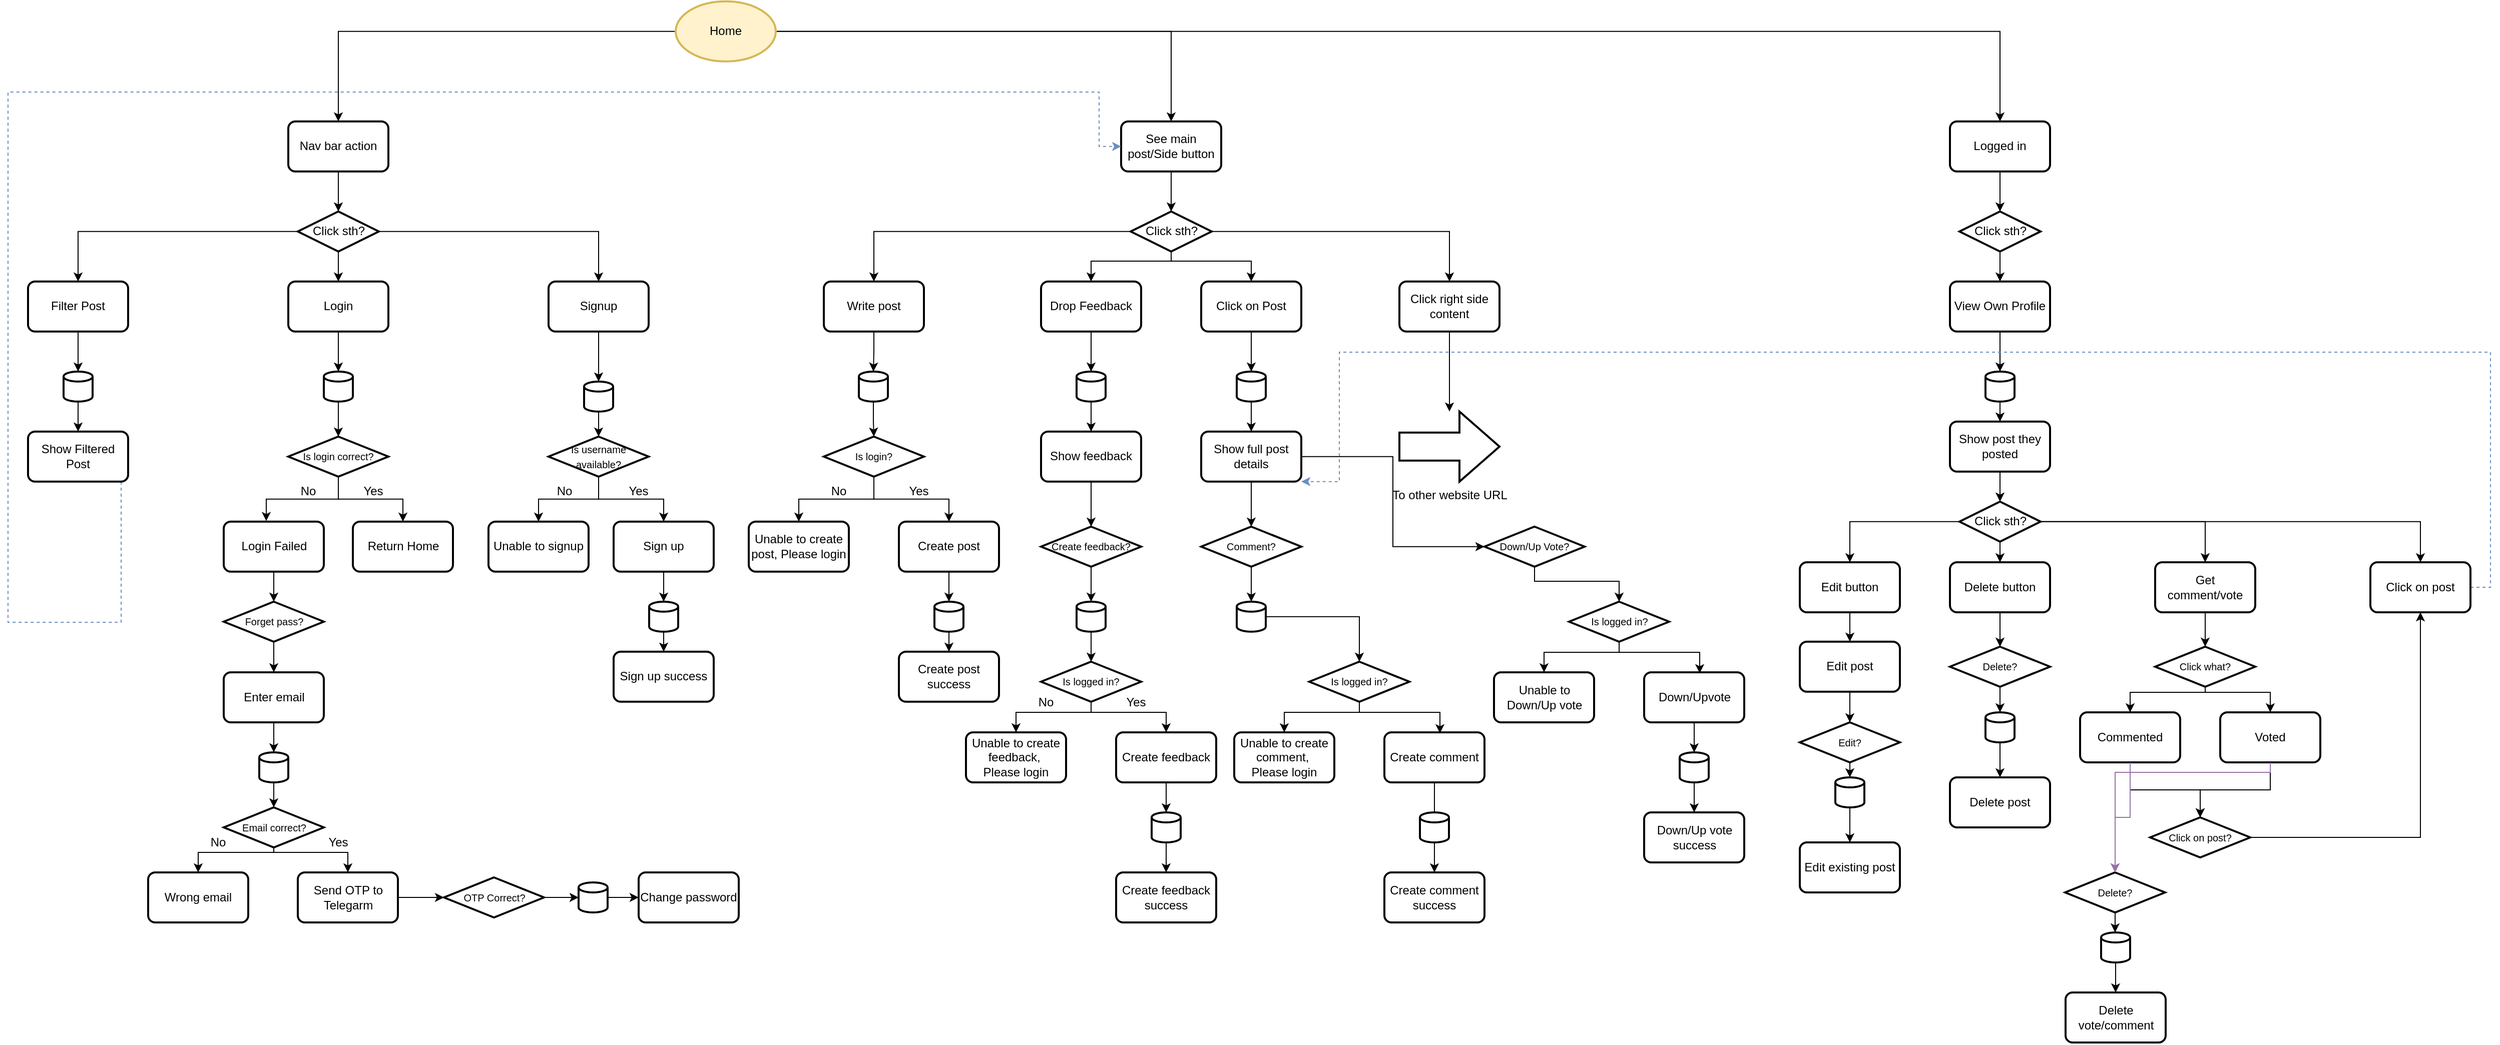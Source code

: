 <mxfile version="24.5.2" type="github">
  <diagram name="Page-1" id="9okEY_vL0eP9tNOJIynl">
    <mxGraphModel dx="2465" dy="857" grid="1" gridSize="10" guides="1" tooltips="1" connect="1" arrows="1" fold="1" page="1" pageScale="1" pageWidth="850" pageHeight="1100" math="0" shadow="0">
      <root>
        <mxCell id="0" />
        <mxCell id="1" parent="0" />
        <mxCell id="3vHU1Un_TV8UR1uH7hlG-50" style="edgeStyle=orthogonalEdgeStyle;rounded=0;orthogonalLoop=1;jettySize=auto;html=1;entryX=0.5;entryY=0;entryDx=0;entryDy=0;" parent="1" source="3vHU1Un_TV8UR1uH7hlG-2" target="3vHU1Un_TV8UR1uH7hlG-6" edge="1">
          <mxGeometry relative="1" as="geometry" />
        </mxCell>
        <mxCell id="3vHU1Un_TV8UR1uH7hlG-51" style="edgeStyle=orthogonalEdgeStyle;rounded=0;orthogonalLoop=1;jettySize=auto;html=1;entryX=0.5;entryY=0;entryDx=0;entryDy=0;" parent="1" source="3vHU1Un_TV8UR1uH7hlG-2" target="3vHU1Un_TV8UR1uH7hlG-7" edge="1">
          <mxGeometry relative="1" as="geometry" />
        </mxCell>
        <mxCell id="ssr1r7RSFUdEvy3FgANV-2" style="edgeStyle=orthogonalEdgeStyle;rounded=0;orthogonalLoop=1;jettySize=auto;html=1;entryX=0.5;entryY=0;entryDx=0;entryDy=0;" edge="1" parent="1" source="3vHU1Un_TV8UR1uH7hlG-2" target="ssr1r7RSFUdEvy3FgANV-1">
          <mxGeometry relative="1" as="geometry" />
        </mxCell>
        <mxCell id="3vHU1Un_TV8UR1uH7hlG-2" value="Home" style="strokeWidth=2;html=1;shape=mxgraph.flowchart.start_1;whiteSpace=wrap;fillColor=#fff2cc;strokeColor=#d6b656;" parent="1" vertex="1">
          <mxGeometry x="-163" y="49.37" width="100" height="60" as="geometry" />
        </mxCell>
        <mxCell id="3vHU1Un_TV8UR1uH7hlG-6" value="Nav bar action" style="rounded=1;whiteSpace=wrap;html=1;absoluteArcSize=1;arcSize=14;strokeWidth=2;" parent="1" vertex="1">
          <mxGeometry x="-550" y="169.37" width="100" height="50" as="geometry" />
        </mxCell>
        <mxCell id="3vHU1Un_TV8UR1uH7hlG-54" value="" style="edgeStyle=orthogonalEdgeStyle;rounded=0;orthogonalLoop=1;jettySize=auto;html=1;" parent="1" source="3vHU1Un_TV8UR1uH7hlG-7" target="3vHU1Un_TV8UR1uH7hlG-53" edge="1">
          <mxGeometry relative="1" as="geometry" />
        </mxCell>
        <mxCell id="3vHU1Un_TV8UR1uH7hlG-7" value="See main post/Side button" style="rounded=1;whiteSpace=wrap;html=1;absoluteArcSize=1;arcSize=14;strokeWidth=2;" parent="1" vertex="1">
          <mxGeometry x="282" y="169.37" width="100" height="50" as="geometry" />
        </mxCell>
        <mxCell id="3vHU1Un_TV8UR1uH7hlG-14" style="edgeStyle=orthogonalEdgeStyle;rounded=0;orthogonalLoop=1;jettySize=auto;html=1;entryX=0.5;entryY=0;entryDx=0;entryDy=0;" parent="1" source="3vHU1Un_TV8UR1uH7hlG-9" target="3vHU1Un_TV8UR1uH7hlG-12" edge="1">
          <mxGeometry relative="1" as="geometry" />
        </mxCell>
        <mxCell id="3vHU1Un_TV8UR1uH7hlG-15" style="edgeStyle=orthogonalEdgeStyle;rounded=0;orthogonalLoop=1;jettySize=auto;html=1;entryX=0.5;entryY=0;entryDx=0;entryDy=0;" parent="1" source="3vHU1Un_TV8UR1uH7hlG-9" target="3vHU1Un_TV8UR1uH7hlG-11" edge="1">
          <mxGeometry relative="1" as="geometry" />
        </mxCell>
        <mxCell id="3vHU1Un_TV8UR1uH7hlG-16" style="edgeStyle=orthogonalEdgeStyle;rounded=0;orthogonalLoop=1;jettySize=auto;html=1;entryX=0.5;entryY=0;entryDx=0;entryDy=0;" parent="1" source="3vHU1Un_TV8UR1uH7hlG-9" target="3vHU1Un_TV8UR1uH7hlG-13" edge="1">
          <mxGeometry relative="1" as="geometry" />
        </mxCell>
        <mxCell id="3vHU1Un_TV8UR1uH7hlG-9" value="Click sth?" style="strokeWidth=2;html=1;shape=mxgraph.flowchart.decision;whiteSpace=wrap;" parent="1" vertex="1">
          <mxGeometry x="-540.5" y="259.37" width="81" height="40" as="geometry" />
        </mxCell>
        <mxCell id="3vHU1Un_TV8UR1uH7hlG-10" style="edgeStyle=orthogonalEdgeStyle;rounded=0;orthogonalLoop=1;jettySize=auto;html=1;entryX=0.5;entryY=0;entryDx=0;entryDy=0;entryPerimeter=0;" parent="1" source="3vHU1Un_TV8UR1uH7hlG-6" target="3vHU1Un_TV8UR1uH7hlG-9" edge="1">
          <mxGeometry relative="1" as="geometry" />
        </mxCell>
        <mxCell id="3vHU1Un_TV8UR1uH7hlG-11" value="Filter Post&lt;span style=&quot;color: rgba(0, 0, 0, 0); font-family: monospace; font-size: 0px; text-align: start; text-wrap: nowrap;&quot;&gt;%3CmxGraphModel%3E%3Croot%3E%3CmxCell%20id%3D%220%22%2F%3E%3CmxCell%20id%3D%221%22%20parent%3D%220%22%2F%3E%3CmxCell%20id%3D%222%22%20value%3D%22Nav%20bar%20action%22%20style%3D%22rounded%3D1%3BwhiteSpace%3Dwrap%3Bhtml%3D1%3BabsoluteArcSize%3D1%3BarcSize%3D14%3BstrokeWidth%3D2%3B%22%20vertex%3D%221%22%20parent%3D%221%22%3E%3CmxGeometry%20x%3D%22259%22%20y%3D%22160%22%20width%3D%22100%22%20height%3D%2250%22%20as%3D%22geometry%22%2F%3E%3C%2FmxCell%3E%3C%2Froot%3E%3C%2FmxGraphModel%3E&lt;/span&gt;" style="rounded=1;whiteSpace=wrap;html=1;absoluteArcSize=1;arcSize=14;strokeWidth=2;" parent="1" vertex="1">
          <mxGeometry x="-810" y="329.37" width="100" height="50" as="geometry" />
        </mxCell>
        <mxCell id="3vHU1Un_TV8UR1uH7hlG-12" value="&lt;div style=&quot;text-align: center;&quot;&gt;&lt;span style=&quot;text-align: start; background-color: initial;&quot;&gt;Login&lt;/span&gt;&lt;span style=&quot;color: rgba(0, 0, 0, 0); font-family: monospace; font-size: 0px; text-align: start; text-wrap: nowrap; background-color: initial;&quot;&gt;%3CmxGraphModel%3E%3Croot%3E%3CmxCell%20id%3D%220%22%2F%3E%3CmxCell%20id%3D%221%22%20parent%3D%220%22%2F%3E%3CmxCell%20id%3D%222%22%20value%3D%22Nav%20bar%20action%22%20style%3D%22rounded%3D1%3BwhiteSpace%3Dwrap%3Bhtml%3D1%3BabsoluteArcSize%3D1%3BarcSize%3D14%3BstrokeWidth%3D2%3B%22%20vertex%3D%221%22%20parent%3D%221%22%3E%3CmxGeometry%20x%3D%22259%22%20y%3D%22160%22%20width%3D%22100%22%20height%3D%2250%22%20as%3D%22geometry%22%2F%3E%3C%2FmxCell%3E%3C%2Froot%3E%3C%2FmxGraphModel%3E&lt;/span&gt;&lt;/div&gt;" style="rounded=1;whiteSpace=wrap;html=1;absoluteArcSize=1;arcSize=14;strokeWidth=2;" parent="1" vertex="1">
          <mxGeometry x="-550" y="329.37" width="100" height="50" as="geometry" />
        </mxCell>
        <mxCell id="3vHU1Un_TV8UR1uH7hlG-13" value="Signup" style="rounded=1;whiteSpace=wrap;html=1;absoluteArcSize=1;arcSize=14;strokeWidth=2;" parent="1" vertex="1">
          <mxGeometry x="-290" y="329.37" width="100" height="50" as="geometry" />
        </mxCell>
        <mxCell id="3vHU1Un_TV8UR1uH7hlG-17" value="" style="strokeWidth=2;html=1;shape=mxgraph.flowchart.database;whiteSpace=wrap;" parent="1" vertex="1">
          <mxGeometry x="-774.5" y="419.37" width="29" height="30" as="geometry" />
        </mxCell>
        <mxCell id="3vHU1Un_TV8UR1uH7hlG-18" style="edgeStyle=orthogonalEdgeStyle;rounded=0;orthogonalLoop=1;jettySize=auto;html=1;entryX=0.5;entryY=0;entryDx=0;entryDy=0;entryPerimeter=0;" parent="1" source="3vHU1Un_TV8UR1uH7hlG-11" target="3vHU1Un_TV8UR1uH7hlG-17" edge="1">
          <mxGeometry relative="1" as="geometry" />
        </mxCell>
        <mxCell id="3vHU1Un_TV8UR1uH7hlG-20" style="edgeStyle=orthogonalEdgeStyle;rounded=0;orthogonalLoop=1;jettySize=auto;html=1;entryX=0.5;entryY=0;entryDx=0;entryDy=0;" parent="1" source="3vHU1Un_TV8UR1uH7hlG-17" target="3vHU1Un_TV8UR1uH7hlG-21" edge="1">
          <mxGeometry relative="1" as="geometry">
            <mxPoint x="-639.0" y="469.37" as="targetPoint" />
          </mxGeometry>
        </mxCell>
        <mxCell id="3vHU1Un_TV8UR1uH7hlG-52" style="edgeStyle=orthogonalEdgeStyle;rounded=0;orthogonalLoop=1;jettySize=auto;html=1;entryX=0;entryY=0.5;entryDx=0;entryDy=0;dashed=1;fillColor=#dae8fc;strokeColor=#6c8ebf;" parent="1" source="3vHU1Un_TV8UR1uH7hlG-21" target="3vHU1Un_TV8UR1uH7hlG-7" edge="1">
          <mxGeometry relative="1" as="geometry">
            <Array as="points">
              <mxPoint x="-717" y="670" />
              <mxPoint x="-830" y="670" />
              <mxPoint x="-830" y="140" />
              <mxPoint x="260" y="140" />
              <mxPoint x="260" y="194" />
            </Array>
          </mxGeometry>
        </mxCell>
        <mxCell id="3vHU1Un_TV8UR1uH7hlG-21" value="Show Filtered Post" style="rounded=1;whiteSpace=wrap;html=1;absoluteArcSize=1;arcSize=14;strokeWidth=2;" parent="1" vertex="1">
          <mxGeometry x="-810" y="479.37" width="100" height="50" as="geometry" />
        </mxCell>
        <mxCell id="3vHU1Un_TV8UR1uH7hlG-31" style="edgeStyle=orthogonalEdgeStyle;rounded=0;orthogonalLoop=1;jettySize=auto;html=1;entryX=0.5;entryY=0;entryDx=0;entryDy=0;" parent="1" source="3vHU1Un_TV8UR1uH7hlG-22" target="3vHU1Un_TV8UR1uH7hlG-27" edge="1">
          <mxGeometry relative="1" as="geometry" />
        </mxCell>
        <mxCell id="3vHU1Un_TV8UR1uH7hlG-22" value="&lt;font style=&quot;font-size: 10px;&quot;&gt;Is login correct?&lt;/font&gt;" style="strokeWidth=2;html=1;shape=mxgraph.flowchart.decision;whiteSpace=wrap;" parent="1" vertex="1">
          <mxGeometry x="-550" y="484.37" width="100" height="40" as="geometry" />
        </mxCell>
        <mxCell id="3vHU1Un_TV8UR1uH7hlG-23" value="" style="strokeWidth=2;html=1;shape=mxgraph.flowchart.database;whiteSpace=wrap;" parent="1" vertex="1">
          <mxGeometry x="-514.5" y="419.37" width="29" height="30" as="geometry" />
        </mxCell>
        <mxCell id="3vHU1Un_TV8UR1uH7hlG-24" style="edgeStyle=orthogonalEdgeStyle;rounded=0;orthogonalLoop=1;jettySize=auto;html=1;entryX=0.5;entryY=0;entryDx=0;entryDy=0;entryPerimeter=0;" parent="1" source="3vHU1Un_TV8UR1uH7hlG-12" target="3vHU1Un_TV8UR1uH7hlG-23" edge="1">
          <mxGeometry relative="1" as="geometry" />
        </mxCell>
        <mxCell id="3vHU1Un_TV8UR1uH7hlG-25" style="edgeStyle=orthogonalEdgeStyle;rounded=0;orthogonalLoop=1;jettySize=auto;html=1;entryX=0.5;entryY=0;entryDx=0;entryDy=0;entryPerimeter=0;" parent="1" source="3vHU1Un_TV8UR1uH7hlG-23" target="3vHU1Un_TV8UR1uH7hlG-22" edge="1">
          <mxGeometry relative="1" as="geometry" />
        </mxCell>
        <mxCell id="3vHU1Un_TV8UR1uH7hlG-26" value="&lt;div style=&quot;text-align: start;&quot;&gt;Login Failed&lt;/div&gt;" style="rounded=1;whiteSpace=wrap;html=1;absoluteArcSize=1;arcSize=14;strokeWidth=2;" parent="1" vertex="1">
          <mxGeometry x="-614.5" y="569.37" width="100" height="50" as="geometry" />
        </mxCell>
        <mxCell id="3vHU1Un_TV8UR1uH7hlG-27" value="&lt;div style=&quot;text-align: start;&quot;&gt;Return Home&lt;/div&gt;" style="rounded=1;whiteSpace=wrap;html=1;absoluteArcSize=1;arcSize=14;strokeWidth=2;" parent="1" vertex="1">
          <mxGeometry x="-485.5" y="569.37" width="100" height="50" as="geometry" />
        </mxCell>
        <mxCell id="3vHU1Un_TV8UR1uH7hlG-30" style="edgeStyle=orthogonalEdgeStyle;rounded=0;orthogonalLoop=1;jettySize=auto;html=1;entryX=0.425;entryY=-0.012;entryDx=0;entryDy=0;entryPerimeter=0;" parent="1" source="3vHU1Un_TV8UR1uH7hlG-22" target="3vHU1Un_TV8UR1uH7hlG-26" edge="1">
          <mxGeometry relative="1" as="geometry" />
        </mxCell>
        <mxCell id="3vHU1Un_TV8UR1uH7hlG-32" value="Yes" style="text;html=1;align=center;verticalAlign=middle;whiteSpace=wrap;rounded=0;" parent="1" vertex="1">
          <mxGeometry x="-485.5" y="529.37" width="40" height="20" as="geometry" />
        </mxCell>
        <mxCell id="3vHU1Un_TV8UR1uH7hlG-33" value="No" style="text;html=1;align=center;verticalAlign=middle;whiteSpace=wrap;rounded=0;" parent="1" vertex="1">
          <mxGeometry x="-550" y="529.37" width="40" height="20" as="geometry" />
        </mxCell>
        <mxCell id="3vHU1Un_TV8UR1uH7hlG-42" style="edgeStyle=orthogonalEdgeStyle;rounded=0;orthogonalLoop=1;jettySize=auto;html=1;entryX=0.5;entryY=0;entryDx=0;entryDy=0;" parent="1" source="3vHU1Un_TV8UR1uH7hlG-35" target="3vHU1Un_TV8UR1uH7hlG-40" edge="1">
          <mxGeometry relative="1" as="geometry" />
        </mxCell>
        <mxCell id="3vHU1Un_TV8UR1uH7hlG-43" style="edgeStyle=orthogonalEdgeStyle;rounded=0;orthogonalLoop=1;jettySize=auto;html=1;entryX=0.5;entryY=0;entryDx=0;entryDy=0;" parent="1" source="3vHU1Un_TV8UR1uH7hlG-35" target="3vHU1Un_TV8UR1uH7hlG-41" edge="1">
          <mxGeometry relative="1" as="geometry" />
        </mxCell>
        <mxCell id="3vHU1Un_TV8UR1uH7hlG-35" value="&lt;font style=&quot;font-size: 10px;&quot;&gt;Is username available?&lt;/font&gt;" style="strokeWidth=2;html=1;shape=mxgraph.flowchart.decision;whiteSpace=wrap;" parent="1" vertex="1">
          <mxGeometry x="-290" y="484.37" width="100" height="40" as="geometry" />
        </mxCell>
        <mxCell id="3vHU1Un_TV8UR1uH7hlG-36" value="" style="strokeWidth=2;html=1;shape=mxgraph.flowchart.database;whiteSpace=wrap;" parent="1" vertex="1">
          <mxGeometry x="-254.5" y="429.37" width="29" height="30" as="geometry" />
        </mxCell>
        <mxCell id="3vHU1Un_TV8UR1uH7hlG-37" style="edgeStyle=orthogonalEdgeStyle;rounded=0;orthogonalLoop=1;jettySize=auto;html=1;exitX=0.5;exitY=1;exitDx=0;exitDy=0;exitPerimeter=0;" parent="1" source="3vHU1Un_TV8UR1uH7hlG-36" target="3vHU1Un_TV8UR1uH7hlG-36" edge="1">
          <mxGeometry relative="1" as="geometry" />
        </mxCell>
        <mxCell id="3vHU1Un_TV8UR1uH7hlG-38" style="edgeStyle=orthogonalEdgeStyle;rounded=0;orthogonalLoop=1;jettySize=auto;html=1;entryX=0.5;entryY=0;entryDx=0;entryDy=0;entryPerimeter=0;" parent="1" source="3vHU1Un_TV8UR1uH7hlG-13" target="3vHU1Un_TV8UR1uH7hlG-36" edge="1">
          <mxGeometry relative="1" as="geometry" />
        </mxCell>
        <mxCell id="3vHU1Un_TV8UR1uH7hlG-39" style="edgeStyle=orthogonalEdgeStyle;rounded=0;orthogonalLoop=1;jettySize=auto;html=1;entryX=0.5;entryY=0;entryDx=0;entryDy=0;entryPerimeter=0;" parent="1" source="3vHU1Un_TV8UR1uH7hlG-36" target="3vHU1Un_TV8UR1uH7hlG-35" edge="1">
          <mxGeometry relative="1" as="geometry" />
        </mxCell>
        <mxCell id="3vHU1Un_TV8UR1uH7hlG-40" value="&lt;div style=&quot;text-align: start;&quot;&gt;Unable to signup&lt;/div&gt;" style="rounded=1;whiteSpace=wrap;html=1;absoluteArcSize=1;arcSize=14;strokeWidth=2;" parent="1" vertex="1">
          <mxGeometry x="-350.01" y="569.37" width="100" height="50" as="geometry" />
        </mxCell>
        <mxCell id="3vHU1Un_TV8UR1uH7hlG-47" value="" style="edgeStyle=orthogonalEdgeStyle;rounded=0;orthogonalLoop=1;jettySize=auto;html=1;" parent="1" source="3vHU1Un_TV8UR1uH7hlG-41" target="3vHU1Un_TV8UR1uH7hlG-46" edge="1">
          <mxGeometry relative="1" as="geometry" />
        </mxCell>
        <mxCell id="3vHU1Un_TV8UR1uH7hlG-41" value="&lt;div style=&quot;text-align: start;&quot;&gt;Sign up&lt;/div&gt;" style="rounded=1;whiteSpace=wrap;html=1;absoluteArcSize=1;arcSize=14;strokeWidth=2;" parent="1" vertex="1">
          <mxGeometry x="-225" y="569.37" width="100" height="50" as="geometry" />
        </mxCell>
        <mxCell id="3vHU1Un_TV8UR1uH7hlG-44" value="Yes" style="text;html=1;align=center;verticalAlign=middle;whiteSpace=wrap;rounded=0;" parent="1" vertex="1">
          <mxGeometry x="-220" y="529.37" width="40" height="20" as="geometry" />
        </mxCell>
        <mxCell id="3vHU1Un_TV8UR1uH7hlG-45" value="No" style="text;html=1;align=center;verticalAlign=middle;whiteSpace=wrap;rounded=0;" parent="1" vertex="1">
          <mxGeometry x="-294.5" y="529.37" width="40" height="20" as="geometry" />
        </mxCell>
        <mxCell id="3vHU1Un_TV8UR1uH7hlG-49" style="edgeStyle=orthogonalEdgeStyle;rounded=0;orthogonalLoop=1;jettySize=auto;html=1;" parent="1" source="3vHU1Un_TV8UR1uH7hlG-46" target="3vHU1Un_TV8UR1uH7hlG-48" edge="1">
          <mxGeometry relative="1" as="geometry" />
        </mxCell>
        <mxCell id="3vHU1Un_TV8UR1uH7hlG-46" value="" style="strokeWidth=2;html=1;shape=mxgraph.flowchart.database;whiteSpace=wrap;" parent="1" vertex="1">
          <mxGeometry x="-189.5" y="649.37" width="29" height="30" as="geometry" />
        </mxCell>
        <mxCell id="3vHU1Un_TV8UR1uH7hlG-48" value="&lt;div style=&quot;text-align: start;&quot;&gt;Sign up success&lt;/div&gt;" style="rounded=1;whiteSpace=wrap;html=1;absoluteArcSize=1;arcSize=14;strokeWidth=2;" parent="1" vertex="1">
          <mxGeometry x="-225" y="699.37" width="100" height="50" as="geometry" />
        </mxCell>
        <mxCell id="3vHU1Un_TV8UR1uH7hlG-56" style="edgeStyle=orthogonalEdgeStyle;rounded=0;orthogonalLoop=1;jettySize=auto;html=1;entryX=0.5;entryY=0;entryDx=0;entryDy=0;" parent="1" source="3vHU1Un_TV8UR1uH7hlG-53" target="3vHU1Un_TV8UR1uH7hlG-55" edge="1">
          <mxGeometry relative="1" as="geometry" />
        </mxCell>
        <mxCell id="3vHU1Un_TV8UR1uH7hlG-61" style="edgeStyle=orthogonalEdgeStyle;rounded=0;orthogonalLoop=1;jettySize=auto;html=1;entryX=0.5;entryY=0;entryDx=0;entryDy=0;" parent="1" source="3vHU1Un_TV8UR1uH7hlG-53" target="3vHU1Un_TV8UR1uH7hlG-57" edge="1">
          <mxGeometry relative="1" as="geometry">
            <Array as="points">
              <mxPoint x="332" y="309" />
              <mxPoint x="252" y="309" />
            </Array>
          </mxGeometry>
        </mxCell>
        <mxCell id="3vHU1Un_TV8UR1uH7hlG-63" style="edgeStyle=orthogonalEdgeStyle;rounded=0;orthogonalLoop=1;jettySize=auto;html=1;entryX=0.5;entryY=0;entryDx=0;entryDy=0;" parent="1" source="3vHU1Un_TV8UR1uH7hlG-53" target="3vHU1Un_TV8UR1uH7hlG-59" edge="1">
          <mxGeometry relative="1" as="geometry">
            <Array as="points">
              <mxPoint x="332" y="309" />
              <mxPoint x="412" y="309" />
            </Array>
          </mxGeometry>
        </mxCell>
        <mxCell id="3vHU1Un_TV8UR1uH7hlG-64" style="edgeStyle=orthogonalEdgeStyle;rounded=0;orthogonalLoop=1;jettySize=auto;html=1;entryX=0.5;entryY=0;entryDx=0;entryDy=0;" parent="1" source="3vHU1Un_TV8UR1uH7hlG-53" target="3vHU1Un_TV8UR1uH7hlG-60" edge="1">
          <mxGeometry relative="1" as="geometry" />
        </mxCell>
        <mxCell id="3vHU1Un_TV8UR1uH7hlG-53" value="Click sth?" style="strokeWidth=2;html=1;shape=mxgraph.flowchart.decision;whiteSpace=wrap;" parent="1" vertex="1">
          <mxGeometry x="291.5" y="259.37" width="81" height="40" as="geometry" />
        </mxCell>
        <mxCell id="3vHU1Un_TV8UR1uH7hlG-55" value="Write post" style="rounded=1;whiteSpace=wrap;html=1;absoluteArcSize=1;arcSize=14;strokeWidth=2;" parent="1" vertex="1">
          <mxGeometry x="-15" y="329.37" width="100" height="50" as="geometry" />
        </mxCell>
        <mxCell id="3vHU1Un_TV8UR1uH7hlG-73" value="" style="edgeStyle=orthogonalEdgeStyle;rounded=0;orthogonalLoop=1;jettySize=auto;html=1;" parent="1" source="3vHU1Un_TV8UR1uH7hlG-57" target="3vHU1Un_TV8UR1uH7hlG-72" edge="1">
          <mxGeometry relative="1" as="geometry" />
        </mxCell>
        <mxCell id="3vHU1Un_TV8UR1uH7hlG-57" value="Drop Feedback" style="rounded=1;whiteSpace=wrap;html=1;absoluteArcSize=1;arcSize=14;strokeWidth=2;" parent="1" vertex="1">
          <mxGeometry x="202" y="329.37" width="100" height="50" as="geometry" />
        </mxCell>
        <mxCell id="3vHU1Un_TV8UR1uH7hlG-78" value="" style="edgeStyle=orthogonalEdgeStyle;rounded=0;orthogonalLoop=1;jettySize=auto;html=1;" parent="1" source="3vHU1Un_TV8UR1uH7hlG-59" target="3vHU1Un_TV8UR1uH7hlG-76" edge="1">
          <mxGeometry relative="1" as="geometry" />
        </mxCell>
        <mxCell id="3vHU1Un_TV8UR1uH7hlG-59" value="Click on Post" style="rounded=1;whiteSpace=wrap;html=1;absoluteArcSize=1;arcSize=14;strokeWidth=2;" parent="1" vertex="1">
          <mxGeometry x="362" y="329.37" width="100" height="50" as="geometry" />
        </mxCell>
        <mxCell id="3vHU1Un_TV8UR1uH7hlG-82" value="" style="edgeStyle=orthogonalEdgeStyle;rounded=0;orthogonalLoop=1;jettySize=auto;html=1;" parent="1" source="3vHU1Un_TV8UR1uH7hlG-60" target="3vHU1Un_TV8UR1uH7hlG-81" edge="1">
          <mxGeometry relative="1" as="geometry" />
        </mxCell>
        <mxCell id="3vHU1Un_TV8UR1uH7hlG-60" value="Click right side content" style="rounded=1;whiteSpace=wrap;html=1;absoluteArcSize=1;arcSize=14;strokeWidth=2;" parent="1" vertex="1">
          <mxGeometry x="560" y="329.37" width="100" height="50" as="geometry" />
        </mxCell>
        <mxCell id="3vHU1Un_TV8UR1uH7hlG-70" style="edgeStyle=orthogonalEdgeStyle;rounded=0;orthogonalLoop=1;jettySize=auto;html=1;" parent="1" source="3vHU1Un_TV8UR1uH7hlG-66" target="3vHU1Un_TV8UR1uH7hlG-69" edge="1">
          <mxGeometry relative="1" as="geometry" />
        </mxCell>
        <mxCell id="3vHU1Un_TV8UR1uH7hlG-66" value="" style="strokeWidth=2;html=1;shape=mxgraph.flowchart.database;whiteSpace=wrap;" parent="1" vertex="1">
          <mxGeometry x="20" y="419.37" width="29" height="30" as="geometry" />
        </mxCell>
        <mxCell id="3vHU1Un_TV8UR1uH7hlG-67" style="edgeStyle=orthogonalEdgeStyle;rounded=0;orthogonalLoop=1;jettySize=auto;html=1;entryX=0.5;entryY=0;entryDx=0;entryDy=0;entryPerimeter=0;" parent="1" source="3vHU1Un_TV8UR1uH7hlG-55" target="3vHU1Un_TV8UR1uH7hlG-66" edge="1">
          <mxGeometry relative="1" as="geometry" />
        </mxCell>
        <mxCell id="3vHU1Un_TV8UR1uH7hlG-87" style="edgeStyle=orthogonalEdgeStyle;rounded=0;orthogonalLoop=1;jettySize=auto;html=1;entryX=0.5;entryY=0;entryDx=0;entryDy=0;" parent="1" source="3vHU1Un_TV8UR1uH7hlG-69" target="3vHU1Un_TV8UR1uH7hlG-85" edge="1">
          <mxGeometry relative="1" as="geometry" />
        </mxCell>
        <mxCell id="3vHU1Un_TV8UR1uH7hlG-88" style="edgeStyle=orthogonalEdgeStyle;rounded=0;orthogonalLoop=1;jettySize=auto;html=1;entryX=0.5;entryY=0;entryDx=0;entryDy=0;" parent="1" source="3vHU1Un_TV8UR1uH7hlG-69" target="3vHU1Un_TV8UR1uH7hlG-86" edge="1">
          <mxGeometry relative="1" as="geometry" />
        </mxCell>
        <mxCell id="3vHU1Un_TV8UR1uH7hlG-69" value="&lt;font style=&quot;font-size: 10px;&quot;&gt;Is login?&lt;/font&gt;" style="strokeWidth=2;html=1;shape=mxgraph.flowchart.decision;whiteSpace=wrap;" parent="1" vertex="1">
          <mxGeometry x="-15" y="484.37" width="100" height="40" as="geometry" />
        </mxCell>
        <mxCell id="3vHU1Un_TV8UR1uH7hlG-75" value="" style="edgeStyle=orthogonalEdgeStyle;rounded=0;orthogonalLoop=1;jettySize=auto;html=1;" parent="1" source="3vHU1Un_TV8UR1uH7hlG-72" target="3vHU1Un_TV8UR1uH7hlG-74" edge="1">
          <mxGeometry relative="1" as="geometry" />
        </mxCell>
        <mxCell id="3vHU1Un_TV8UR1uH7hlG-72" value="" style="strokeWidth=2;html=1;shape=mxgraph.flowchart.database;whiteSpace=wrap;" parent="1" vertex="1">
          <mxGeometry x="237.5" y="419.37" width="29" height="30" as="geometry" />
        </mxCell>
        <mxCell id="3vHU1Un_TV8UR1uH7hlG-98" value="" style="edgeStyle=orthogonalEdgeStyle;rounded=0;orthogonalLoop=1;jettySize=auto;html=1;" parent="1" source="3vHU1Un_TV8UR1uH7hlG-74" target="3vHU1Un_TV8UR1uH7hlG-97" edge="1">
          <mxGeometry relative="1" as="geometry" />
        </mxCell>
        <mxCell id="3vHU1Un_TV8UR1uH7hlG-74" value="Show feedback" style="rounded=1;whiteSpace=wrap;html=1;absoluteArcSize=1;arcSize=14;strokeWidth=2;" parent="1" vertex="1">
          <mxGeometry x="202" y="479.37" width="100" height="50" as="geometry" />
        </mxCell>
        <mxCell id="3vHU1Un_TV8UR1uH7hlG-80" value="" style="edgeStyle=orthogonalEdgeStyle;rounded=0;orthogonalLoop=1;jettySize=auto;html=1;" parent="1" source="3vHU1Un_TV8UR1uH7hlG-76" target="3vHU1Un_TV8UR1uH7hlG-79" edge="1">
          <mxGeometry relative="1" as="geometry" />
        </mxCell>
        <mxCell id="3vHU1Un_TV8UR1uH7hlG-76" value="" style="strokeWidth=2;html=1;shape=mxgraph.flowchart.database;whiteSpace=wrap;" parent="1" vertex="1">
          <mxGeometry x="397.5" y="419.37" width="29" height="30" as="geometry" />
        </mxCell>
        <mxCell id="3vHU1Un_TV8UR1uH7hlG-119" value="" style="edgeStyle=orthogonalEdgeStyle;rounded=0;orthogonalLoop=1;jettySize=auto;html=1;" parent="1" source="3vHU1Un_TV8UR1uH7hlG-79" target="3vHU1Un_TV8UR1uH7hlG-118" edge="1">
          <mxGeometry relative="1" as="geometry" />
        </mxCell>
        <mxCell id="3vHU1Un_TV8UR1uH7hlG-79" value="Show full post details" style="rounded=1;whiteSpace=wrap;html=1;absoluteArcSize=1;arcSize=14;strokeWidth=2;" parent="1" vertex="1">
          <mxGeometry x="362" y="479.37" width="100" height="50" as="geometry" />
        </mxCell>
        <mxCell id="3vHU1Un_TV8UR1uH7hlG-81" value="To other website URL" style="verticalLabelPosition=bottom;verticalAlign=top;html=1;strokeWidth=2;shape=mxgraph.arrows2.arrow;dy=0.6;dx=40;notch=0;" parent="1" vertex="1">
          <mxGeometry x="560" y="459.37" width="100" height="70" as="geometry" />
        </mxCell>
        <mxCell id="3vHU1Un_TV8UR1uH7hlG-85" value="Unable to create post, Please login" style="rounded=1;whiteSpace=wrap;html=1;absoluteArcSize=1;arcSize=14;strokeWidth=2;" parent="1" vertex="1">
          <mxGeometry x="-90" y="569.37" width="100" height="50" as="geometry" />
        </mxCell>
        <mxCell id="3vHU1Un_TV8UR1uH7hlG-86" value="Create post" style="rounded=1;whiteSpace=wrap;html=1;absoluteArcSize=1;arcSize=14;strokeWidth=2;" parent="1" vertex="1">
          <mxGeometry x="60" y="569.37" width="100" height="50" as="geometry" />
        </mxCell>
        <mxCell id="3vHU1Un_TV8UR1uH7hlG-89" value="Yes" style="text;html=1;align=center;verticalAlign=middle;whiteSpace=wrap;rounded=0;" parent="1" vertex="1">
          <mxGeometry x="60" y="529.37" width="40" height="20" as="geometry" />
        </mxCell>
        <mxCell id="3vHU1Un_TV8UR1uH7hlG-90" value="No" style="text;html=1;align=center;verticalAlign=middle;whiteSpace=wrap;rounded=0;" parent="1" vertex="1">
          <mxGeometry x="-20" y="529.37" width="40" height="20" as="geometry" />
        </mxCell>
        <mxCell id="3vHU1Un_TV8UR1uH7hlG-96" value="" style="edgeStyle=orthogonalEdgeStyle;rounded=0;orthogonalLoop=1;jettySize=auto;html=1;" parent="1" source="3vHU1Un_TV8UR1uH7hlG-92" target="3vHU1Un_TV8UR1uH7hlG-95" edge="1">
          <mxGeometry relative="1" as="geometry" />
        </mxCell>
        <mxCell id="3vHU1Un_TV8UR1uH7hlG-92" value="" style="strokeWidth=2;html=1;shape=mxgraph.flowchart.database;whiteSpace=wrap;" parent="1" vertex="1">
          <mxGeometry x="95.5" y="649.37" width="29" height="30" as="geometry" />
        </mxCell>
        <mxCell id="3vHU1Un_TV8UR1uH7hlG-94" style="edgeStyle=orthogonalEdgeStyle;rounded=0;orthogonalLoop=1;jettySize=auto;html=1;entryX=0.5;entryY=0;entryDx=0;entryDy=0;entryPerimeter=0;" parent="1" source="3vHU1Un_TV8UR1uH7hlG-86" target="3vHU1Un_TV8UR1uH7hlG-92" edge="1">
          <mxGeometry relative="1" as="geometry" />
        </mxCell>
        <mxCell id="3vHU1Un_TV8UR1uH7hlG-95" value="Create post success" style="rounded=1;whiteSpace=wrap;html=1;absoluteArcSize=1;arcSize=14;strokeWidth=2;" parent="1" vertex="1">
          <mxGeometry x="60" y="699.37" width="100" height="50" as="geometry" />
        </mxCell>
        <mxCell id="3vHU1Un_TV8UR1uH7hlG-102" value="" style="edgeStyle=orthogonalEdgeStyle;rounded=0;orthogonalLoop=1;jettySize=auto;html=1;" parent="1" source="3vHU1Un_TV8UR1uH7hlG-97" target="3vHU1Un_TV8UR1uH7hlG-101" edge="1">
          <mxGeometry relative="1" as="geometry" />
        </mxCell>
        <mxCell id="3vHU1Un_TV8UR1uH7hlG-97" value="&lt;span style=&quot;font-size: 10px;&quot;&gt;Create feedback?&lt;/span&gt;" style="strokeWidth=2;html=1;shape=mxgraph.flowchart.decision;whiteSpace=wrap;" parent="1" vertex="1">
          <mxGeometry x="202" y="574.37" width="100" height="40" as="geometry" />
        </mxCell>
        <mxCell id="3vHU1Un_TV8UR1uH7hlG-104" value="" style="edgeStyle=orthogonalEdgeStyle;rounded=0;orthogonalLoop=1;jettySize=auto;html=1;" parent="1" source="3vHU1Un_TV8UR1uH7hlG-101" target="3vHU1Un_TV8UR1uH7hlG-103" edge="1">
          <mxGeometry relative="1" as="geometry" />
        </mxCell>
        <mxCell id="3vHU1Un_TV8UR1uH7hlG-101" value="" style="strokeWidth=2;html=1;shape=mxgraph.flowchart.database;whiteSpace=wrap;" parent="1" vertex="1">
          <mxGeometry x="237.5" y="649.37" width="29" height="30" as="geometry" />
        </mxCell>
        <mxCell id="3vHU1Un_TV8UR1uH7hlG-107" style="edgeStyle=orthogonalEdgeStyle;rounded=0;orthogonalLoop=1;jettySize=auto;html=1;entryX=0.5;entryY=0;entryDx=0;entryDy=0;" parent="1" source="3vHU1Un_TV8UR1uH7hlG-103" target="3vHU1Un_TV8UR1uH7hlG-105" edge="1">
          <mxGeometry relative="1" as="geometry">
            <Array as="points">
              <mxPoint x="252" y="760" />
              <mxPoint x="177" y="760" />
            </Array>
          </mxGeometry>
        </mxCell>
        <mxCell id="3vHU1Un_TV8UR1uH7hlG-109" style="edgeStyle=orthogonalEdgeStyle;rounded=0;orthogonalLoop=1;jettySize=auto;html=1;entryX=0.5;entryY=0;entryDx=0;entryDy=0;" parent="1" source="3vHU1Un_TV8UR1uH7hlG-103" target="3vHU1Un_TV8UR1uH7hlG-106" edge="1">
          <mxGeometry relative="1" as="geometry">
            <Array as="points">
              <mxPoint x="252" y="760" />
              <mxPoint x="327" y="760" />
            </Array>
          </mxGeometry>
        </mxCell>
        <mxCell id="3vHU1Un_TV8UR1uH7hlG-103" value="&lt;span style=&quot;font-size: 10px;&quot;&gt;Is logged in?&lt;/span&gt;" style="strokeWidth=2;html=1;shape=mxgraph.flowchart.decision;whiteSpace=wrap;" parent="1" vertex="1">
          <mxGeometry x="202" y="709.37" width="100" height="40" as="geometry" />
        </mxCell>
        <mxCell id="3vHU1Un_TV8UR1uH7hlG-105" value="Unable to create feedback,&amp;nbsp;&lt;div&gt;Please login&lt;/div&gt;" style="rounded=1;whiteSpace=wrap;html=1;absoluteArcSize=1;arcSize=14;strokeWidth=2;" parent="1" vertex="1">
          <mxGeometry x="127" y="780" width="100" height="50" as="geometry" />
        </mxCell>
        <mxCell id="3vHU1Un_TV8UR1uH7hlG-114" value="" style="edgeStyle=orthogonalEdgeStyle;rounded=0;orthogonalLoop=1;jettySize=auto;html=1;" parent="1" source="3vHU1Un_TV8UR1uH7hlG-106" target="3vHU1Un_TV8UR1uH7hlG-113" edge="1">
          <mxGeometry relative="1" as="geometry" />
        </mxCell>
        <mxCell id="3vHU1Un_TV8UR1uH7hlG-106" value="Create feedback" style="rounded=1;whiteSpace=wrap;html=1;absoluteArcSize=1;arcSize=14;strokeWidth=2;" parent="1" vertex="1">
          <mxGeometry x="277" y="780" width="100" height="50" as="geometry" />
        </mxCell>
        <mxCell id="3vHU1Un_TV8UR1uH7hlG-110" value="Yes" style="text;html=1;align=center;verticalAlign=middle;whiteSpace=wrap;rounded=0;" parent="1" vertex="1">
          <mxGeometry x="277" y="740" width="40" height="20" as="geometry" />
        </mxCell>
        <mxCell id="3vHU1Un_TV8UR1uH7hlG-111" value="No" style="text;html=1;align=center;verticalAlign=middle;whiteSpace=wrap;rounded=0;" parent="1" vertex="1">
          <mxGeometry x="187" y="740" width="40" height="20" as="geometry" />
        </mxCell>
        <mxCell id="3vHU1Un_TV8UR1uH7hlG-117" value="" style="edgeStyle=orthogonalEdgeStyle;rounded=0;orthogonalLoop=1;jettySize=auto;html=1;" parent="1" source="3vHU1Un_TV8UR1uH7hlG-113" target="3vHU1Un_TV8UR1uH7hlG-115" edge="1">
          <mxGeometry relative="1" as="geometry" />
        </mxCell>
        <mxCell id="3vHU1Un_TV8UR1uH7hlG-113" value="" style="strokeWidth=2;html=1;shape=mxgraph.flowchart.database;whiteSpace=wrap;" parent="1" vertex="1">
          <mxGeometry x="312.5" y="860" width="29" height="30" as="geometry" />
        </mxCell>
        <mxCell id="3vHU1Un_TV8UR1uH7hlG-115" value="Create feedback success" style="rounded=1;whiteSpace=wrap;html=1;absoluteArcSize=1;arcSize=14;strokeWidth=2;" parent="1" vertex="1">
          <mxGeometry x="277" y="920" width="100" height="50" as="geometry" />
        </mxCell>
        <mxCell id="3vHU1Un_TV8UR1uH7hlG-116" style="edgeStyle=orthogonalEdgeStyle;rounded=0;orthogonalLoop=1;jettySize=auto;html=1;exitX=0.5;exitY=1;exitDx=0;exitDy=0;exitPerimeter=0;" parent="1" source="3vHU1Un_TV8UR1uH7hlG-113" target="3vHU1Un_TV8UR1uH7hlG-113" edge="1">
          <mxGeometry relative="1" as="geometry" />
        </mxCell>
        <mxCell id="3vHU1Un_TV8UR1uH7hlG-124" value="" style="edgeStyle=orthogonalEdgeStyle;rounded=0;orthogonalLoop=1;jettySize=auto;html=1;" parent="1" source="3vHU1Un_TV8UR1uH7hlG-118" target="3vHU1Un_TV8UR1uH7hlG-122" edge="1">
          <mxGeometry relative="1" as="geometry" />
        </mxCell>
        <mxCell id="3vHU1Un_TV8UR1uH7hlG-118" value="&lt;span style=&quot;font-size: 10px;&quot;&gt;Comment?&lt;/span&gt;" style="strokeWidth=2;html=1;shape=mxgraph.flowchart.decision;whiteSpace=wrap;" parent="1" vertex="1">
          <mxGeometry x="362" y="574.37" width="100" height="40" as="geometry" />
        </mxCell>
        <mxCell id="3vHU1Un_TV8UR1uH7hlG-122" value="" style="strokeWidth=2;html=1;shape=mxgraph.flowchart.database;whiteSpace=wrap;" parent="1" vertex="1">
          <mxGeometry x="397.5" y="649.37" width="29" height="30" as="geometry" />
        </mxCell>
        <mxCell id="3vHU1Un_TV8UR1uH7hlG-131" style="edgeStyle=orthogonalEdgeStyle;rounded=0;orthogonalLoop=1;jettySize=auto;html=1;entryX=0.5;entryY=0;entryDx=0;entryDy=0;" parent="1" source="3vHU1Un_TV8UR1uH7hlG-125" target="3vHU1Un_TV8UR1uH7hlG-128" edge="1">
          <mxGeometry relative="1" as="geometry">
            <Array as="points">
              <mxPoint x="520" y="760" />
              <mxPoint x="445" y="760" />
            </Array>
          </mxGeometry>
        </mxCell>
        <mxCell id="3vHU1Un_TV8UR1uH7hlG-125" value="&lt;span style=&quot;font-size: 10px;&quot;&gt;Is logged in?&lt;/span&gt;" style="strokeWidth=2;html=1;shape=mxgraph.flowchart.decision;whiteSpace=wrap;" parent="1" vertex="1">
          <mxGeometry x="470" y="709.37" width="100" height="40" as="geometry" />
        </mxCell>
        <mxCell id="3vHU1Un_TV8UR1uH7hlG-127" style="edgeStyle=orthogonalEdgeStyle;rounded=0;orthogonalLoop=1;jettySize=auto;html=1;entryX=0.5;entryY=0;entryDx=0;entryDy=0;entryPerimeter=0;" parent="1" source="3vHU1Un_TV8UR1uH7hlG-122" target="3vHU1Un_TV8UR1uH7hlG-125" edge="1">
          <mxGeometry relative="1" as="geometry" />
        </mxCell>
        <mxCell id="3vHU1Un_TV8UR1uH7hlG-128" value="Unable to create comment,&amp;nbsp;&lt;div&gt;Please login&lt;/div&gt;" style="rounded=1;whiteSpace=wrap;html=1;absoluteArcSize=1;arcSize=14;strokeWidth=2;" parent="1" vertex="1">
          <mxGeometry x="395" y="780" width="100" height="50" as="geometry" />
        </mxCell>
        <mxCell id="ssr1r7RSFUdEvy3FgANV-3" value="" style="edgeStyle=orthogonalEdgeStyle;rounded=0;orthogonalLoop=1;jettySize=auto;html=1;" edge="1" parent="1" source="3vHU1Un_TV8UR1uH7hlG-129" target="3vHU1Un_TV8UR1uH7hlG-135">
          <mxGeometry relative="1" as="geometry" />
        </mxCell>
        <mxCell id="3vHU1Un_TV8UR1uH7hlG-129" value="Create comment" style="rounded=1;whiteSpace=wrap;html=1;absoluteArcSize=1;arcSize=14;strokeWidth=2;" parent="1" vertex="1">
          <mxGeometry x="545" y="780" width="100" height="50" as="geometry" />
        </mxCell>
        <mxCell id="3vHU1Un_TV8UR1uH7hlG-132" style="edgeStyle=orthogonalEdgeStyle;rounded=0;orthogonalLoop=1;jettySize=auto;html=1;entryX=0.555;entryY=0.018;entryDx=0;entryDy=0;entryPerimeter=0;" parent="1" source="3vHU1Un_TV8UR1uH7hlG-125" target="3vHU1Un_TV8UR1uH7hlG-129" edge="1">
          <mxGeometry relative="1" as="geometry">
            <Array as="points">
              <mxPoint x="520" y="760" />
              <mxPoint x="601" y="760" />
            </Array>
          </mxGeometry>
        </mxCell>
        <mxCell id="3vHU1Un_TV8UR1uH7hlG-134" value="" style="strokeWidth=2;html=1;shape=mxgraph.flowchart.database;whiteSpace=wrap;" parent="1" vertex="1">
          <mxGeometry x="580.5" y="860" width="29" height="30" as="geometry" />
        </mxCell>
        <mxCell id="3vHU1Un_TV8UR1uH7hlG-135" value="Create comment success" style="rounded=1;whiteSpace=wrap;html=1;absoluteArcSize=1;arcSize=14;strokeWidth=2;" parent="1" vertex="1">
          <mxGeometry x="545" y="920" width="100" height="50" as="geometry" />
        </mxCell>
        <mxCell id="3vHU1Un_TV8UR1uH7hlG-136" style="edgeStyle=orthogonalEdgeStyle;rounded=0;orthogonalLoop=1;jettySize=auto;html=1;exitX=0.5;exitY=1;exitDx=0;exitDy=0;exitPerimeter=0;" parent="1" edge="1">
          <mxGeometry relative="1" as="geometry">
            <mxPoint x="640" y="890" as="sourcePoint" />
            <mxPoint x="640" y="890" as="targetPoint" />
          </mxGeometry>
        </mxCell>
        <mxCell id="3vHU1Un_TV8UR1uH7hlG-140" value="&lt;span style=&quot;font-size: 10px;&quot;&gt;Down/Up Vote?&lt;/span&gt;" style="strokeWidth=2;html=1;shape=mxgraph.flowchart.decision;whiteSpace=wrap;" parent="1" vertex="1">
          <mxGeometry x="645" y="574.37" width="100" height="40" as="geometry" />
        </mxCell>
        <mxCell id="3vHU1Un_TV8UR1uH7hlG-141" style="edgeStyle=orthogonalEdgeStyle;rounded=0;orthogonalLoop=1;jettySize=auto;html=1;entryX=0;entryY=0.5;entryDx=0;entryDy=0;entryPerimeter=0;" parent="1" source="3vHU1Un_TV8UR1uH7hlG-79" target="3vHU1Un_TV8UR1uH7hlG-140" edge="1">
          <mxGeometry relative="1" as="geometry" />
        </mxCell>
        <mxCell id="3vHU1Un_TV8UR1uH7hlG-142" style="edgeStyle=orthogonalEdgeStyle;rounded=0;orthogonalLoop=1;jettySize=auto;html=1;entryX=0.5;entryY=0;entryDx=0;entryDy=0;" parent="1" source="3vHU1Un_TV8UR1uH7hlG-143" target="3vHU1Un_TV8UR1uH7hlG-144" edge="1">
          <mxGeometry relative="1" as="geometry">
            <Array as="points">
              <mxPoint x="779.5" y="700" />
              <mxPoint x="704.5" y="700" />
            </Array>
          </mxGeometry>
        </mxCell>
        <mxCell id="3vHU1Un_TV8UR1uH7hlG-143" value="&lt;span style=&quot;font-size: 10px;&quot;&gt;Is logged in?&lt;/span&gt;" style="strokeWidth=2;html=1;shape=mxgraph.flowchart.decision;whiteSpace=wrap;" parent="1" vertex="1">
          <mxGeometry x="729.5" y="649.37" width="100" height="40" as="geometry" />
        </mxCell>
        <mxCell id="3vHU1Un_TV8UR1uH7hlG-144" value="Unable to Down/Up vote" style="rounded=1;whiteSpace=wrap;html=1;absoluteArcSize=1;arcSize=14;strokeWidth=2;" parent="1" vertex="1">
          <mxGeometry x="654.5" y="720" width="100" height="50" as="geometry" />
        </mxCell>
        <mxCell id="3vHU1Un_TV8UR1uH7hlG-145" value="Down/Upvote" style="rounded=1;whiteSpace=wrap;html=1;absoluteArcSize=1;arcSize=14;strokeWidth=2;" parent="1" vertex="1">
          <mxGeometry x="804.5" y="720" width="100" height="50" as="geometry" />
        </mxCell>
        <mxCell id="3vHU1Un_TV8UR1uH7hlG-146" style="edgeStyle=orthogonalEdgeStyle;rounded=0;orthogonalLoop=1;jettySize=auto;html=1;entryX=0.555;entryY=0.018;entryDx=0;entryDy=0;entryPerimeter=0;" parent="1" source="3vHU1Un_TV8UR1uH7hlG-143" target="3vHU1Un_TV8UR1uH7hlG-145" edge="1">
          <mxGeometry relative="1" as="geometry">
            <Array as="points">
              <mxPoint x="779.5" y="700" />
              <mxPoint x="860.5" y="700" />
            </Array>
          </mxGeometry>
        </mxCell>
        <mxCell id="3vHU1Un_TV8UR1uH7hlG-147" value="" style="edgeStyle=orthogonalEdgeStyle;rounded=0;orthogonalLoop=1;jettySize=auto;html=1;" parent="1" source="3vHU1Un_TV8UR1uH7hlG-148" target="3vHU1Un_TV8UR1uH7hlG-149" edge="1">
          <mxGeometry relative="1" as="geometry" />
        </mxCell>
        <mxCell id="3vHU1Un_TV8UR1uH7hlG-148" value="" style="strokeWidth=2;html=1;shape=mxgraph.flowchart.database;whiteSpace=wrap;" parent="1" vertex="1">
          <mxGeometry x="840" y="800" width="29" height="30" as="geometry" />
        </mxCell>
        <mxCell id="3vHU1Un_TV8UR1uH7hlG-149" value="Down/Up vote success" style="rounded=1;whiteSpace=wrap;html=1;absoluteArcSize=1;arcSize=14;strokeWidth=2;" parent="1" vertex="1">
          <mxGeometry x="804.5" y="860" width="100" height="50" as="geometry" />
        </mxCell>
        <mxCell id="3vHU1Un_TV8UR1uH7hlG-150" style="edgeStyle=orthogonalEdgeStyle;rounded=0;orthogonalLoop=1;jettySize=auto;html=1;exitX=0.5;exitY=1;exitDx=0;exitDy=0;exitPerimeter=0;" parent="1" source="3vHU1Un_TV8UR1uH7hlG-148" target="3vHU1Un_TV8UR1uH7hlG-148" edge="1">
          <mxGeometry relative="1" as="geometry" />
        </mxCell>
        <mxCell id="3vHU1Un_TV8UR1uH7hlG-151" style="edgeStyle=orthogonalEdgeStyle;rounded=0;orthogonalLoop=1;jettySize=auto;html=1;entryX=0.5;entryY=0;entryDx=0;entryDy=0;entryPerimeter=0;" parent="1" source="3vHU1Un_TV8UR1uH7hlG-145" target="3vHU1Un_TV8UR1uH7hlG-148" edge="1">
          <mxGeometry relative="1" as="geometry" />
        </mxCell>
        <mxCell id="3vHU1Un_TV8UR1uH7hlG-152" style="edgeStyle=orthogonalEdgeStyle;rounded=0;orthogonalLoop=1;jettySize=auto;html=1;entryX=0.5;entryY=0;entryDx=0;entryDy=0;entryPerimeter=0;" parent="1" source="3vHU1Un_TV8UR1uH7hlG-140" target="3vHU1Un_TV8UR1uH7hlG-143" edge="1">
          <mxGeometry relative="1" as="geometry">
            <Array as="points">
              <mxPoint x="695" y="629" />
              <mxPoint x="780" y="629" />
            </Array>
          </mxGeometry>
        </mxCell>
        <mxCell id="3vHU1Un_TV8UR1uH7hlG-160" value="" style="edgeStyle=orthogonalEdgeStyle;rounded=0;orthogonalLoop=1;jettySize=auto;html=1;" parent="1" source="3vHU1Un_TV8UR1uH7hlG-153" target="3vHU1Un_TV8UR1uH7hlG-159" edge="1">
          <mxGeometry relative="1" as="geometry" />
        </mxCell>
        <mxCell id="3vHU1Un_TV8UR1uH7hlG-153" value="&lt;span style=&quot;font-size: 10px;&quot;&gt;Forget pass?&lt;/span&gt;" style="strokeWidth=2;html=1;shape=mxgraph.flowchart.decision;whiteSpace=wrap;" parent="1" vertex="1">
          <mxGeometry x="-614.5" y="649.37" width="100" height="40" as="geometry" />
        </mxCell>
        <mxCell id="3vHU1Un_TV8UR1uH7hlG-154" style="edgeStyle=orthogonalEdgeStyle;rounded=0;orthogonalLoop=1;jettySize=auto;html=1;entryX=0.5;entryY=0;entryDx=0;entryDy=0;entryPerimeter=0;" parent="1" source="3vHU1Un_TV8UR1uH7hlG-26" target="3vHU1Un_TV8UR1uH7hlG-153" edge="1">
          <mxGeometry relative="1" as="geometry" />
        </mxCell>
        <mxCell id="3vHU1Un_TV8UR1uH7hlG-163" value="" style="edgeStyle=orthogonalEdgeStyle;rounded=0;orthogonalLoop=1;jettySize=auto;html=1;" parent="1" source="3vHU1Un_TV8UR1uH7hlG-159" target="3vHU1Un_TV8UR1uH7hlG-161" edge="1">
          <mxGeometry relative="1" as="geometry" />
        </mxCell>
        <mxCell id="3vHU1Un_TV8UR1uH7hlG-159" value="&lt;div style=&quot;text-align: start;&quot;&gt;Enter email&lt;/div&gt;" style="rounded=1;whiteSpace=wrap;html=1;absoluteArcSize=1;arcSize=14;strokeWidth=2;" parent="1" vertex="1">
          <mxGeometry x="-614.5" y="720" width="100" height="50" as="geometry" />
        </mxCell>
        <mxCell id="3vHU1Un_TV8UR1uH7hlG-165" value="" style="edgeStyle=orthogonalEdgeStyle;rounded=0;orthogonalLoop=1;jettySize=auto;html=1;" parent="1" source="3vHU1Un_TV8UR1uH7hlG-161" target="3vHU1Un_TV8UR1uH7hlG-164" edge="1">
          <mxGeometry relative="1" as="geometry" />
        </mxCell>
        <mxCell id="3vHU1Un_TV8UR1uH7hlG-161" value="" style="strokeWidth=2;html=1;shape=mxgraph.flowchart.database;whiteSpace=wrap;" parent="1" vertex="1">
          <mxGeometry x="-579" y="800" width="29" height="30" as="geometry" />
        </mxCell>
        <mxCell id="3vHU1Un_TV8UR1uH7hlG-170" style="edgeStyle=orthogonalEdgeStyle;rounded=0;orthogonalLoop=1;jettySize=auto;html=1;" parent="1" source="3vHU1Un_TV8UR1uH7hlG-164" target="3vHU1Un_TV8UR1uH7hlG-168" edge="1">
          <mxGeometry relative="1" as="geometry">
            <Array as="points">
              <mxPoint x="-564" y="900" />
              <mxPoint x="-640" y="900" />
            </Array>
          </mxGeometry>
        </mxCell>
        <mxCell id="3vHU1Un_TV8UR1uH7hlG-171" style="edgeStyle=orthogonalEdgeStyle;rounded=0;orthogonalLoop=1;jettySize=auto;html=1;entryX=0.5;entryY=0;entryDx=0;entryDy=0;" parent="1" target="3vHU1Un_TV8UR1uH7hlG-169" edge="1">
          <mxGeometry relative="1" as="geometry">
            <mxPoint x="-525.5" y="900.0" as="sourcePoint" />
            <Array as="points">
              <mxPoint x="-564" y="900" />
              <mxPoint x="-490" y="900" />
            </Array>
          </mxGeometry>
        </mxCell>
        <mxCell id="3vHU1Un_TV8UR1uH7hlG-164" value="&lt;span style=&quot;font-size: 10px;&quot;&gt;Email correct?&lt;/span&gt;" style="strokeWidth=2;html=1;shape=mxgraph.flowchart.decision;whiteSpace=wrap;" parent="1" vertex="1">
          <mxGeometry x="-614.5" y="855" width="100" height="40" as="geometry" />
        </mxCell>
        <mxCell id="3vHU1Un_TV8UR1uH7hlG-168" value="&lt;div style=&quot;text-align: start;&quot;&gt;Wrong email&lt;/div&gt;" style="rounded=1;whiteSpace=wrap;html=1;absoluteArcSize=1;arcSize=14;strokeWidth=2;" parent="1" vertex="1">
          <mxGeometry x="-690" y="920" width="100" height="50" as="geometry" />
        </mxCell>
        <mxCell id="3vHU1Un_TV8UR1uH7hlG-181" value="" style="edgeStyle=orthogonalEdgeStyle;rounded=0;orthogonalLoop=1;jettySize=auto;html=1;" parent="1" source="3vHU1Un_TV8UR1uH7hlG-169" target="3vHU1Un_TV8UR1uH7hlG-180" edge="1">
          <mxGeometry relative="1" as="geometry" />
        </mxCell>
        <mxCell id="3vHU1Un_TV8UR1uH7hlG-169" value="&lt;div style=&quot;&quot;&gt;Send OTP to Telegarm&lt;/div&gt;" style="rounded=1;whiteSpace=wrap;html=1;absoluteArcSize=1;arcSize=14;strokeWidth=2;align=center;" parent="1" vertex="1">
          <mxGeometry x="-540.5" y="920" width="100" height="50" as="geometry" />
        </mxCell>
        <mxCell id="3vHU1Un_TV8UR1uH7hlG-174" value="No" style="text;html=1;align=center;verticalAlign=middle;whiteSpace=wrap;rounded=0;" parent="1" vertex="1">
          <mxGeometry x="-640" y="880" width="40" height="20" as="geometry" />
        </mxCell>
        <mxCell id="3vHU1Un_TV8UR1uH7hlG-176" value="Yes" style="text;html=1;align=center;verticalAlign=middle;whiteSpace=wrap;rounded=0;" parent="1" vertex="1">
          <mxGeometry x="-520" y="880" width="40" height="20" as="geometry" />
        </mxCell>
        <mxCell id="3vHU1Un_TV8UR1uH7hlG-183" value="" style="edgeStyle=orthogonalEdgeStyle;rounded=0;orthogonalLoop=1;jettySize=auto;html=1;" parent="1" source="3vHU1Un_TV8UR1uH7hlG-180" target="3vHU1Un_TV8UR1uH7hlG-182" edge="1">
          <mxGeometry relative="1" as="geometry" />
        </mxCell>
        <mxCell id="3vHU1Un_TV8UR1uH7hlG-180" value="&lt;span style=&quot;font-size: 10px;&quot;&gt;OTP Correct?&lt;/span&gt;" style="strokeWidth=2;html=1;shape=mxgraph.flowchart.decision;whiteSpace=wrap;" parent="1" vertex="1">
          <mxGeometry x="-394.5" y="925" width="100" height="40" as="geometry" />
        </mxCell>
        <mxCell id="3vHU1Un_TV8UR1uH7hlG-185" value="" style="edgeStyle=orthogonalEdgeStyle;rounded=0;orthogonalLoop=1;jettySize=auto;html=1;" parent="1" source="3vHU1Un_TV8UR1uH7hlG-182" target="3vHU1Un_TV8UR1uH7hlG-184" edge="1">
          <mxGeometry relative="1" as="geometry" />
        </mxCell>
        <mxCell id="3vHU1Un_TV8UR1uH7hlG-182" value="" style="strokeWidth=2;html=1;shape=mxgraph.flowchart.database;whiteSpace=wrap;" parent="1" vertex="1">
          <mxGeometry x="-260" y="930" width="29" height="30" as="geometry" />
        </mxCell>
        <mxCell id="3vHU1Un_TV8UR1uH7hlG-184" value="&lt;div style=&quot;&quot;&gt;Change password&lt;/div&gt;" style="rounded=1;whiteSpace=wrap;html=1;absoluteArcSize=1;arcSize=14;strokeWidth=2;align=center;" parent="1" vertex="1">
          <mxGeometry x="-200" y="920" width="100" height="50" as="geometry" />
        </mxCell>
        <mxCell id="ssr1r7RSFUdEvy3FgANV-5" value="" style="edgeStyle=orthogonalEdgeStyle;rounded=0;orthogonalLoop=1;jettySize=auto;html=1;" edge="1" parent="1" source="ssr1r7RSFUdEvy3FgANV-1" target="ssr1r7RSFUdEvy3FgANV-4">
          <mxGeometry relative="1" as="geometry" />
        </mxCell>
        <mxCell id="ssr1r7RSFUdEvy3FgANV-1" value="Logged in" style="rounded=1;whiteSpace=wrap;html=1;absoluteArcSize=1;arcSize=14;strokeWidth=2;" vertex="1" parent="1">
          <mxGeometry x="1110" y="169.37" width="100" height="50" as="geometry" />
        </mxCell>
        <mxCell id="ssr1r7RSFUdEvy3FgANV-7" value="" style="edgeStyle=orthogonalEdgeStyle;rounded=0;orthogonalLoop=1;jettySize=auto;html=1;" edge="1" parent="1" source="ssr1r7RSFUdEvy3FgANV-4" target="ssr1r7RSFUdEvy3FgANV-6">
          <mxGeometry relative="1" as="geometry" />
        </mxCell>
        <mxCell id="ssr1r7RSFUdEvy3FgANV-4" value="Click sth?" style="strokeWidth=2;html=1;shape=mxgraph.flowchart.decision;whiteSpace=wrap;" vertex="1" parent="1">
          <mxGeometry x="1119.5" y="259.37" width="81" height="40" as="geometry" />
        </mxCell>
        <mxCell id="ssr1r7RSFUdEvy3FgANV-9" value="" style="edgeStyle=orthogonalEdgeStyle;rounded=0;orthogonalLoop=1;jettySize=auto;html=1;" edge="1" parent="1" source="ssr1r7RSFUdEvy3FgANV-6" target="ssr1r7RSFUdEvy3FgANV-8">
          <mxGeometry relative="1" as="geometry" />
        </mxCell>
        <mxCell id="ssr1r7RSFUdEvy3FgANV-6" value="View Own Profile" style="rounded=1;whiteSpace=wrap;html=1;absoluteArcSize=1;arcSize=14;strokeWidth=2;" vertex="1" parent="1">
          <mxGeometry x="1110" y="329.37" width="100" height="50" as="geometry" />
        </mxCell>
        <mxCell id="ssr1r7RSFUdEvy3FgANV-11" value="" style="edgeStyle=orthogonalEdgeStyle;rounded=0;orthogonalLoop=1;jettySize=auto;html=1;" edge="1" parent="1" source="ssr1r7RSFUdEvy3FgANV-8" target="ssr1r7RSFUdEvy3FgANV-10">
          <mxGeometry relative="1" as="geometry" />
        </mxCell>
        <mxCell id="ssr1r7RSFUdEvy3FgANV-8" value="" style="strokeWidth=2;html=1;shape=mxgraph.flowchart.database;whiteSpace=wrap;" vertex="1" parent="1">
          <mxGeometry x="1145.5" y="419.37" width="29" height="30" as="geometry" />
        </mxCell>
        <mxCell id="ssr1r7RSFUdEvy3FgANV-13" value="" style="edgeStyle=orthogonalEdgeStyle;rounded=0;orthogonalLoop=1;jettySize=auto;html=1;" edge="1" parent="1" source="ssr1r7RSFUdEvy3FgANV-10" target="ssr1r7RSFUdEvy3FgANV-12">
          <mxGeometry relative="1" as="geometry" />
        </mxCell>
        <mxCell id="ssr1r7RSFUdEvy3FgANV-10" value="Show post they posted" style="rounded=1;whiteSpace=wrap;html=1;absoluteArcSize=1;arcSize=14;strokeWidth=2;" vertex="1" parent="1">
          <mxGeometry x="1110" y="469.37" width="100" height="50" as="geometry" />
        </mxCell>
        <mxCell id="ssr1r7RSFUdEvy3FgANV-17" value="" style="edgeStyle=orthogonalEdgeStyle;rounded=0;orthogonalLoop=1;jettySize=auto;html=1;" edge="1" parent="1" source="ssr1r7RSFUdEvy3FgANV-12" target="ssr1r7RSFUdEvy3FgANV-15">
          <mxGeometry relative="1" as="geometry" />
        </mxCell>
        <mxCell id="ssr1r7RSFUdEvy3FgANV-18" style="edgeStyle=orthogonalEdgeStyle;rounded=0;orthogonalLoop=1;jettySize=auto;html=1;entryX=0.5;entryY=0;entryDx=0;entryDy=0;" edge="1" parent="1" source="ssr1r7RSFUdEvy3FgANV-12" target="ssr1r7RSFUdEvy3FgANV-14">
          <mxGeometry relative="1" as="geometry" />
        </mxCell>
        <mxCell id="ssr1r7RSFUdEvy3FgANV-19" style="edgeStyle=orthogonalEdgeStyle;rounded=0;orthogonalLoop=1;jettySize=auto;html=1;entryX=0.5;entryY=0;entryDx=0;entryDy=0;" edge="1" parent="1" source="ssr1r7RSFUdEvy3FgANV-12" target="ssr1r7RSFUdEvy3FgANV-16">
          <mxGeometry relative="1" as="geometry" />
        </mxCell>
        <mxCell id="ssr1r7RSFUdEvy3FgANV-41" style="edgeStyle=orthogonalEdgeStyle;rounded=0;orthogonalLoop=1;jettySize=auto;html=1;entryX=0.5;entryY=0;entryDx=0;entryDy=0;" edge="1" parent="1" source="ssr1r7RSFUdEvy3FgANV-12" target="ssr1r7RSFUdEvy3FgANV-40">
          <mxGeometry relative="1" as="geometry" />
        </mxCell>
        <mxCell id="ssr1r7RSFUdEvy3FgANV-12" value="Click sth?" style="strokeWidth=2;html=1;shape=mxgraph.flowchart.decision;whiteSpace=wrap;" vertex="1" parent="1">
          <mxGeometry x="1119.5" y="549.37" width="81" height="40" as="geometry" />
        </mxCell>
        <mxCell id="ssr1r7RSFUdEvy3FgANV-22" value="" style="edgeStyle=orthogonalEdgeStyle;rounded=0;orthogonalLoop=1;jettySize=auto;html=1;" edge="1" parent="1" source="ssr1r7RSFUdEvy3FgANV-14" target="ssr1r7RSFUdEvy3FgANV-20">
          <mxGeometry relative="1" as="geometry" />
        </mxCell>
        <mxCell id="ssr1r7RSFUdEvy3FgANV-14" value="Edit button" style="rounded=1;whiteSpace=wrap;html=1;absoluteArcSize=1;arcSize=14;strokeWidth=2;" vertex="1" parent="1">
          <mxGeometry x="960" y="610" width="100" height="50" as="geometry" />
        </mxCell>
        <mxCell id="ssr1r7RSFUdEvy3FgANV-31" value="" style="edgeStyle=orthogonalEdgeStyle;rounded=0;orthogonalLoop=1;jettySize=auto;html=1;" edge="1" parent="1" source="ssr1r7RSFUdEvy3FgANV-15" target="ssr1r7RSFUdEvy3FgANV-30">
          <mxGeometry relative="1" as="geometry" />
        </mxCell>
        <mxCell id="ssr1r7RSFUdEvy3FgANV-15" value="Delete button" style="rounded=1;whiteSpace=wrap;html=1;absoluteArcSize=1;arcSize=14;strokeWidth=2;" vertex="1" parent="1">
          <mxGeometry x="1110" y="610" width="100" height="50" as="geometry" />
        </mxCell>
        <mxCell id="ssr1r7RSFUdEvy3FgANV-37" value="" style="edgeStyle=orthogonalEdgeStyle;rounded=0;orthogonalLoop=1;jettySize=auto;html=1;" edge="1" parent="1" source="ssr1r7RSFUdEvy3FgANV-16" target="ssr1r7RSFUdEvy3FgANV-36">
          <mxGeometry relative="1" as="geometry" />
        </mxCell>
        <mxCell id="ssr1r7RSFUdEvy3FgANV-16" value="Get comment/vote" style="rounded=1;whiteSpace=wrap;html=1;absoluteArcSize=1;arcSize=14;strokeWidth=2;" vertex="1" parent="1">
          <mxGeometry x="1315" y="610" width="100" height="50" as="geometry" />
        </mxCell>
        <mxCell id="ssr1r7RSFUdEvy3FgANV-24" value="" style="edgeStyle=orthogonalEdgeStyle;rounded=0;orthogonalLoop=1;jettySize=auto;html=1;" edge="1" parent="1" source="ssr1r7RSFUdEvy3FgANV-20" target="ssr1r7RSFUdEvy3FgANV-23">
          <mxGeometry relative="1" as="geometry" />
        </mxCell>
        <mxCell id="ssr1r7RSFUdEvy3FgANV-20" value="Edit post" style="rounded=1;whiteSpace=wrap;html=1;absoluteArcSize=1;arcSize=14;strokeWidth=2;" vertex="1" parent="1">
          <mxGeometry x="960" y="689.37" width="100" height="50" as="geometry" />
        </mxCell>
        <mxCell id="ssr1r7RSFUdEvy3FgANV-27" value="" style="edgeStyle=orthogonalEdgeStyle;rounded=0;orthogonalLoop=1;jettySize=auto;html=1;" edge="1" parent="1" source="ssr1r7RSFUdEvy3FgANV-23" target="ssr1r7RSFUdEvy3FgANV-25">
          <mxGeometry relative="1" as="geometry" />
        </mxCell>
        <mxCell id="ssr1r7RSFUdEvy3FgANV-23" value="&lt;span style=&quot;font-size: 10px;&quot;&gt;Edit?&lt;/span&gt;" style="strokeWidth=2;html=1;shape=mxgraph.flowchart.decision;whiteSpace=wrap;" vertex="1" parent="1">
          <mxGeometry x="960" y="770" width="100" height="40" as="geometry" />
        </mxCell>
        <mxCell id="ssr1r7RSFUdEvy3FgANV-29" value="" style="edgeStyle=orthogonalEdgeStyle;rounded=0;orthogonalLoop=1;jettySize=auto;html=1;" edge="1" parent="1" source="ssr1r7RSFUdEvy3FgANV-25" target="ssr1r7RSFUdEvy3FgANV-28">
          <mxGeometry relative="1" as="geometry" />
        </mxCell>
        <mxCell id="ssr1r7RSFUdEvy3FgANV-25" value="" style="strokeWidth=2;html=1;shape=mxgraph.flowchart.database;whiteSpace=wrap;" vertex="1" parent="1">
          <mxGeometry x="995.5" y="825" width="29" height="30" as="geometry" />
        </mxCell>
        <mxCell id="ssr1r7RSFUdEvy3FgANV-28" value="Edit existing post" style="rounded=1;whiteSpace=wrap;html=1;absoluteArcSize=1;arcSize=14;strokeWidth=2;" vertex="1" parent="1">
          <mxGeometry x="960" y="890" width="100" height="50" as="geometry" />
        </mxCell>
        <mxCell id="ssr1r7RSFUdEvy3FgANV-33" value="" style="edgeStyle=orthogonalEdgeStyle;rounded=0;orthogonalLoop=1;jettySize=auto;html=1;" edge="1" parent="1" source="ssr1r7RSFUdEvy3FgANV-30" target="ssr1r7RSFUdEvy3FgANV-32">
          <mxGeometry relative="1" as="geometry" />
        </mxCell>
        <mxCell id="ssr1r7RSFUdEvy3FgANV-30" value="&lt;span style=&quot;font-size: 10px;&quot;&gt;Delete?&lt;/span&gt;" style="strokeWidth=2;html=1;shape=mxgraph.flowchart.decision;whiteSpace=wrap;" vertex="1" parent="1">
          <mxGeometry x="1110" y="694.37" width="100" height="40" as="geometry" />
        </mxCell>
        <mxCell id="ssr1r7RSFUdEvy3FgANV-35" value="" style="edgeStyle=orthogonalEdgeStyle;rounded=0;orthogonalLoop=1;jettySize=auto;html=1;" edge="1" parent="1" source="ssr1r7RSFUdEvy3FgANV-32" target="ssr1r7RSFUdEvy3FgANV-34">
          <mxGeometry relative="1" as="geometry" />
        </mxCell>
        <mxCell id="ssr1r7RSFUdEvy3FgANV-32" value="" style="strokeWidth=2;html=1;shape=mxgraph.flowchart.database;whiteSpace=wrap;" vertex="1" parent="1">
          <mxGeometry x="1145.5" y="760" width="29" height="30" as="geometry" />
        </mxCell>
        <mxCell id="ssr1r7RSFUdEvy3FgANV-34" value="Delete post" style="rounded=1;whiteSpace=wrap;html=1;absoluteArcSize=1;arcSize=14;strokeWidth=2;" vertex="1" parent="1">
          <mxGeometry x="1110" y="825" width="100" height="50" as="geometry" />
        </mxCell>
        <mxCell id="ssr1r7RSFUdEvy3FgANV-43" style="edgeStyle=orthogonalEdgeStyle;rounded=0;orthogonalLoop=1;jettySize=auto;html=1;entryX=0.5;entryY=0;entryDx=0;entryDy=0;" edge="1" parent="1" source="ssr1r7RSFUdEvy3FgANV-36" target="ssr1r7RSFUdEvy3FgANV-38">
          <mxGeometry relative="1" as="geometry">
            <Array as="points">
              <mxPoint x="1365" y="740" />
              <mxPoint x="1290" y="740" />
            </Array>
          </mxGeometry>
        </mxCell>
        <mxCell id="ssr1r7RSFUdEvy3FgANV-44" style="edgeStyle=orthogonalEdgeStyle;rounded=0;orthogonalLoop=1;jettySize=auto;html=1;entryX=0.5;entryY=0;entryDx=0;entryDy=0;" edge="1" parent="1" source="ssr1r7RSFUdEvy3FgANV-36" target="ssr1r7RSFUdEvy3FgANV-39">
          <mxGeometry relative="1" as="geometry">
            <Array as="points">
              <mxPoint x="1365" y="740" />
              <mxPoint x="1430" y="740" />
            </Array>
          </mxGeometry>
        </mxCell>
        <mxCell id="ssr1r7RSFUdEvy3FgANV-36" value="&lt;span style=&quot;font-size: 10px;&quot;&gt;Click what?&lt;/span&gt;" style="strokeWidth=2;html=1;shape=mxgraph.flowchart.decision;whiteSpace=wrap;" vertex="1" parent="1">
          <mxGeometry x="1315" y="694.37" width="100" height="40" as="geometry" />
        </mxCell>
        <mxCell id="ssr1r7RSFUdEvy3FgANV-38" value="Commented" style="rounded=1;whiteSpace=wrap;html=1;absoluteArcSize=1;arcSize=14;strokeWidth=2;" vertex="1" parent="1">
          <mxGeometry x="1240" y="760" width="100" height="50" as="geometry" />
        </mxCell>
        <mxCell id="ssr1r7RSFUdEvy3FgANV-39" value="Voted" style="rounded=1;whiteSpace=wrap;html=1;absoluteArcSize=1;arcSize=14;strokeWidth=2;" vertex="1" parent="1">
          <mxGeometry x="1380" y="760" width="100" height="50" as="geometry" />
        </mxCell>
        <mxCell id="ssr1r7RSFUdEvy3FgANV-42" style="edgeStyle=orthogonalEdgeStyle;rounded=0;orthogonalLoop=1;jettySize=auto;html=1;entryX=1;entryY=1;entryDx=0;entryDy=0;fillColor=#dae8fc;strokeColor=#6c8ebf;dashed=1;" edge="1" parent="1" source="ssr1r7RSFUdEvy3FgANV-40" target="3vHU1Un_TV8UR1uH7hlG-79">
          <mxGeometry relative="1" as="geometry">
            <Array as="points">
              <mxPoint x="1650" y="635" />
              <mxPoint x="1650" y="400" />
              <mxPoint x="500" y="400" />
              <mxPoint x="500" y="529" />
            </Array>
          </mxGeometry>
        </mxCell>
        <mxCell id="ssr1r7RSFUdEvy3FgANV-40" value="Click on post" style="rounded=1;whiteSpace=wrap;html=1;absoluteArcSize=1;arcSize=14;strokeWidth=2;" vertex="1" parent="1">
          <mxGeometry x="1530" y="610" width="100" height="50" as="geometry" />
        </mxCell>
        <mxCell id="ssr1r7RSFUdEvy3FgANV-48" style="edgeStyle=orthogonalEdgeStyle;rounded=0;orthogonalLoop=1;jettySize=auto;html=1;entryX=0.5;entryY=1;entryDx=0;entryDy=0;" edge="1" parent="1" source="ssr1r7RSFUdEvy3FgANV-45" target="ssr1r7RSFUdEvy3FgANV-40">
          <mxGeometry relative="1" as="geometry" />
        </mxCell>
        <mxCell id="ssr1r7RSFUdEvy3FgANV-45" value="&lt;span style=&quot;font-size: 10px;&quot;&gt;Click on post?&lt;/span&gt;" style="strokeWidth=2;html=1;shape=mxgraph.flowchart.decision;whiteSpace=wrap;" vertex="1" parent="1">
          <mxGeometry x="1310" y="865" width="100" height="40" as="geometry" />
        </mxCell>
        <mxCell id="ssr1r7RSFUdEvy3FgANV-46" style="edgeStyle=orthogonalEdgeStyle;rounded=0;orthogonalLoop=1;jettySize=auto;html=1;entryX=0.5;entryY=0;entryDx=0;entryDy=0;entryPerimeter=0;" edge="1" parent="1" source="ssr1r7RSFUdEvy3FgANV-38" target="ssr1r7RSFUdEvy3FgANV-45">
          <mxGeometry relative="1" as="geometry" />
        </mxCell>
        <mxCell id="ssr1r7RSFUdEvy3FgANV-47" style="edgeStyle=orthogonalEdgeStyle;rounded=0;orthogonalLoop=1;jettySize=auto;html=1;entryX=0.5;entryY=0;entryDx=0;entryDy=0;entryPerimeter=0;" edge="1" parent="1" source="ssr1r7RSFUdEvy3FgANV-39" target="ssr1r7RSFUdEvy3FgANV-45">
          <mxGeometry relative="1" as="geometry" />
        </mxCell>
        <mxCell id="ssr1r7RSFUdEvy3FgANV-53" value="" style="edgeStyle=orthogonalEdgeStyle;rounded=0;orthogonalLoop=1;jettySize=auto;html=1;" edge="1" parent="1" source="ssr1r7RSFUdEvy3FgANV-49" target="ssr1r7RSFUdEvy3FgANV-52">
          <mxGeometry relative="1" as="geometry" />
        </mxCell>
        <mxCell id="ssr1r7RSFUdEvy3FgANV-49" value="&lt;span style=&quot;font-size: 10px;&quot;&gt;Delete?&lt;/span&gt;" style="strokeWidth=2;html=1;shape=mxgraph.flowchart.decision;whiteSpace=wrap;" vertex="1" parent="1">
          <mxGeometry x="1225" y="920" width="100" height="40" as="geometry" />
        </mxCell>
        <mxCell id="ssr1r7RSFUdEvy3FgANV-50" style="edgeStyle=orthogonalEdgeStyle;rounded=0;orthogonalLoop=1;jettySize=auto;html=1;entryX=0.5;entryY=0;entryDx=0;entryDy=0;entryPerimeter=0;fillColor=#e1d5e7;strokeColor=#9673a6;" edge="1" parent="1" source="ssr1r7RSFUdEvy3FgANV-38" target="ssr1r7RSFUdEvy3FgANV-49">
          <mxGeometry relative="1" as="geometry" />
        </mxCell>
        <mxCell id="ssr1r7RSFUdEvy3FgANV-51" style="edgeStyle=orthogonalEdgeStyle;rounded=0;orthogonalLoop=1;jettySize=auto;html=1;entryX=0.5;entryY=0;entryDx=0;entryDy=0;entryPerimeter=0;fillColor=#e1d5e7;strokeColor=#9673a6;" edge="1" parent="1" source="ssr1r7RSFUdEvy3FgANV-39" target="ssr1r7RSFUdEvy3FgANV-49">
          <mxGeometry relative="1" as="geometry">
            <Array as="points">
              <mxPoint x="1430" y="820" />
              <mxPoint x="1275" y="820" />
            </Array>
          </mxGeometry>
        </mxCell>
        <mxCell id="ssr1r7RSFUdEvy3FgANV-55" value="" style="edgeStyle=orthogonalEdgeStyle;rounded=0;orthogonalLoop=1;jettySize=auto;html=1;" edge="1" parent="1" source="ssr1r7RSFUdEvy3FgANV-52" target="ssr1r7RSFUdEvy3FgANV-54">
          <mxGeometry relative="1" as="geometry" />
        </mxCell>
        <mxCell id="ssr1r7RSFUdEvy3FgANV-52" value="" style="strokeWidth=2;html=1;shape=mxgraph.flowchart.database;whiteSpace=wrap;" vertex="1" parent="1">
          <mxGeometry x="1261" y="980" width="29" height="30" as="geometry" />
        </mxCell>
        <mxCell id="ssr1r7RSFUdEvy3FgANV-54" value="Delete vote/comment" style="rounded=1;whiteSpace=wrap;html=1;absoluteArcSize=1;arcSize=14;strokeWidth=2;" vertex="1" parent="1">
          <mxGeometry x="1225.5" y="1040" width="100" height="50" as="geometry" />
        </mxCell>
      </root>
    </mxGraphModel>
  </diagram>
</mxfile>
